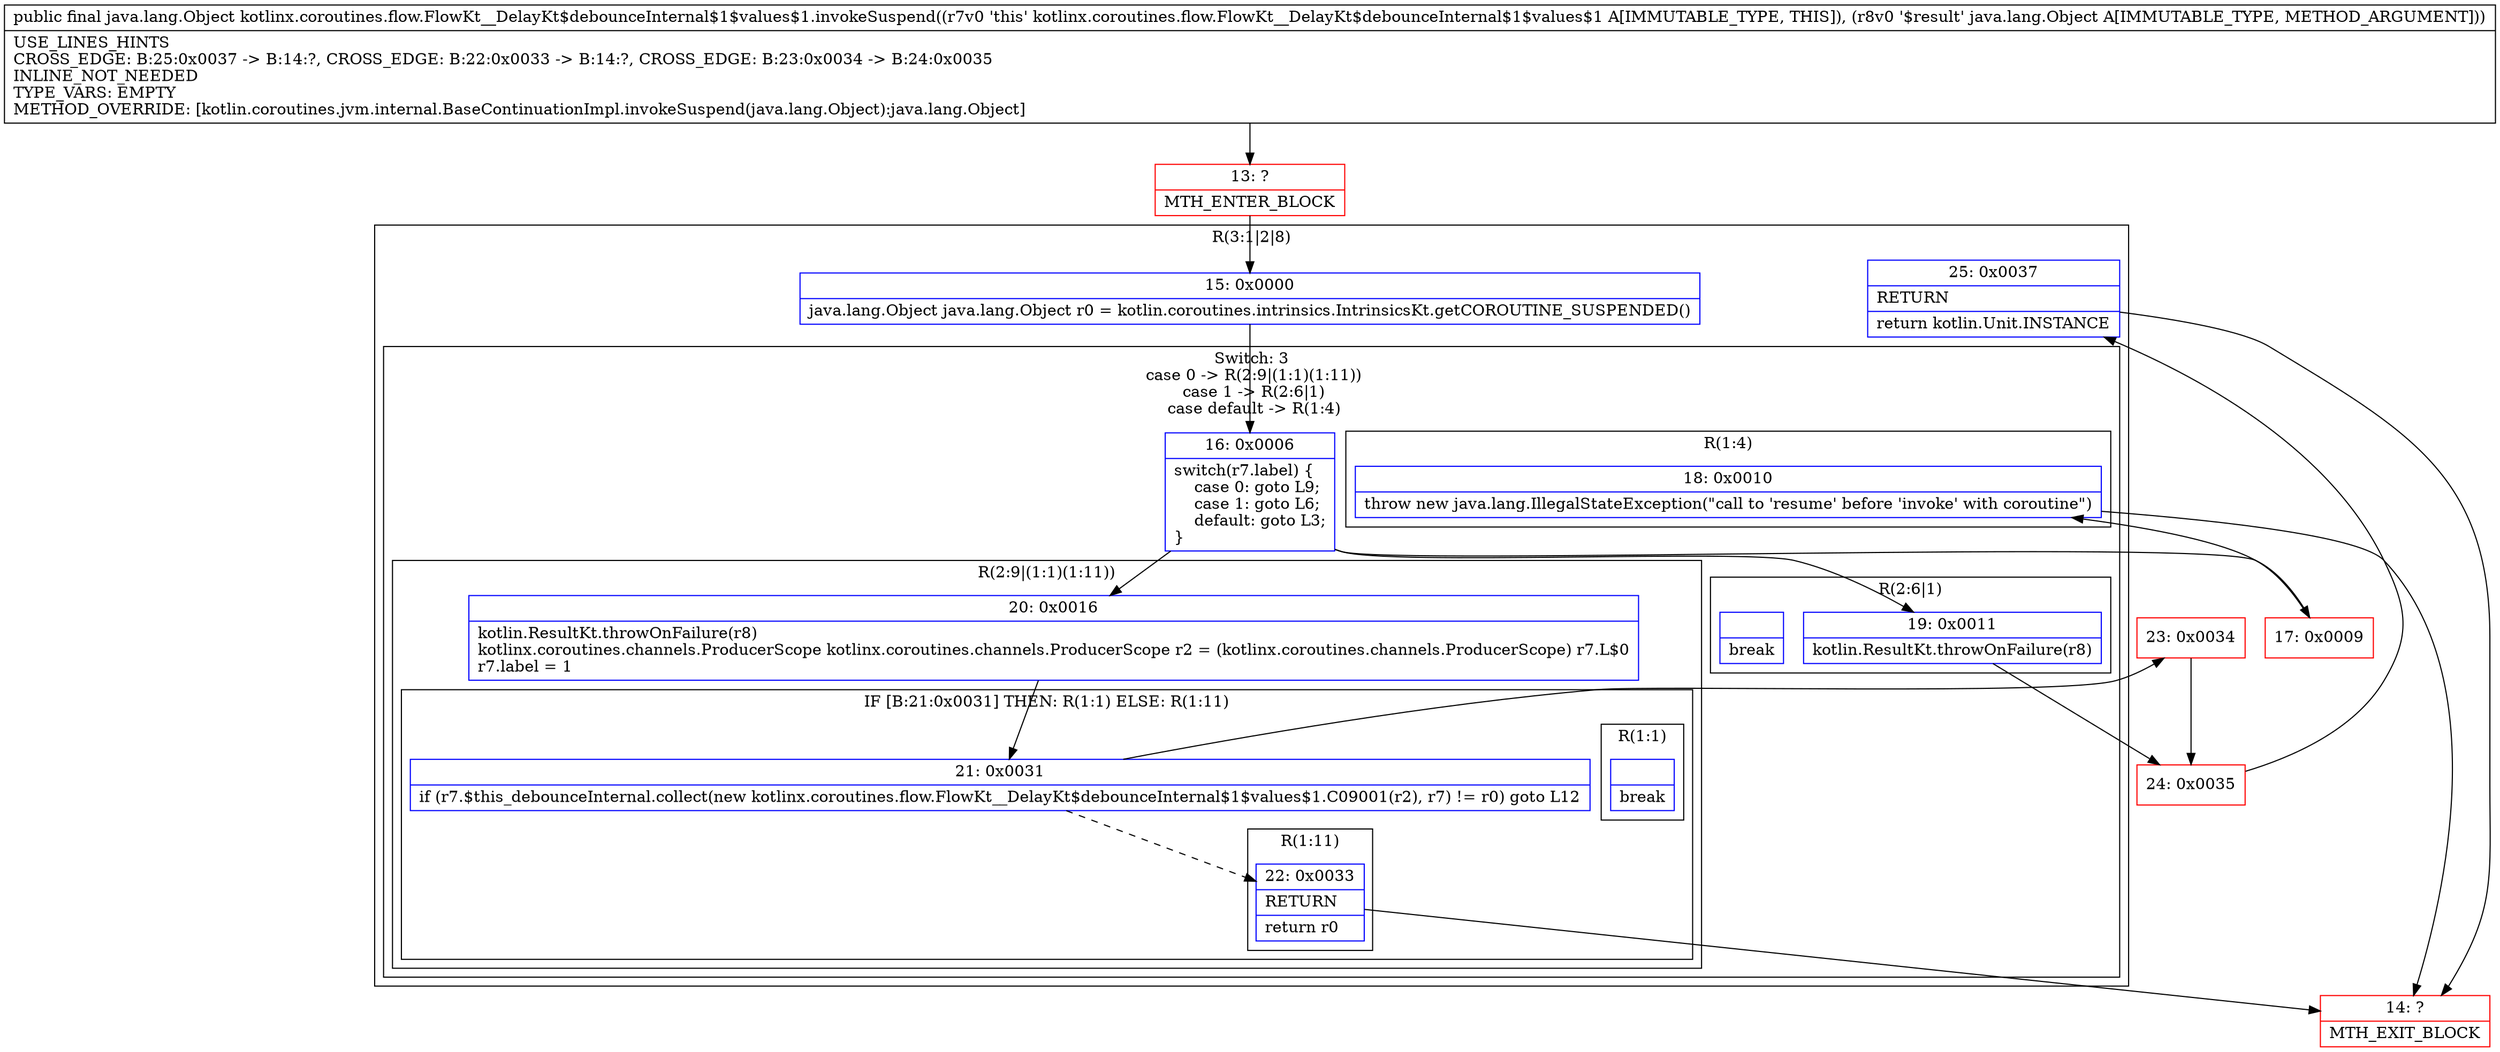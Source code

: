 digraph "CFG forkotlinx.coroutines.flow.FlowKt__DelayKt$debounceInternal$1$values$1.invokeSuspend(Ljava\/lang\/Object;)Ljava\/lang\/Object;" {
subgraph cluster_Region_1611691552 {
label = "R(3:1|2|8)";
node [shape=record,color=blue];
Node_15 [shape=record,label="{15\:\ 0x0000|java.lang.Object java.lang.Object r0 = kotlin.coroutines.intrinsics.IntrinsicsKt.getCOROUTINE_SUSPENDED()\l}"];
subgraph cluster_SwitchRegion_1440798031 {
label = "Switch: 3
 case 0 -> R(2:9|(1:1)(1:11))
 case 1 -> R(2:6|1)
 case default -> R(1:4)";
node [shape=record,color=blue];
Node_16 [shape=record,label="{16\:\ 0x0006|switch(r7.label) \{\l    case 0: goto L9;\l    case 1: goto L6;\l    default: goto L3;\l\}\l}"];
subgraph cluster_Region_1019542151 {
label = "R(2:9|(1:1)(1:11))";
node [shape=record,color=blue];
Node_20 [shape=record,label="{20\:\ 0x0016|kotlin.ResultKt.throwOnFailure(r8)\lkotlinx.coroutines.channels.ProducerScope kotlinx.coroutines.channels.ProducerScope r2 = (kotlinx.coroutines.channels.ProducerScope) r7.L$0\lr7.label = 1\l}"];
subgraph cluster_IfRegion_486707062 {
label = "IF [B:21:0x0031] THEN: R(1:1) ELSE: R(1:11)";
node [shape=record,color=blue];
Node_21 [shape=record,label="{21\:\ 0x0031|if (r7.$this_debounceInternal.collect(new kotlinx.coroutines.flow.FlowKt__DelayKt$debounceInternal$1$values$1.C09001(r2), r7) != r0) goto L12\l}"];
subgraph cluster_Region_1083990268 {
label = "R(1:1)";
node [shape=record,color=blue];
Node_InsnContainer_705753479 [shape=record,label="{|break\l}"];
}
subgraph cluster_Region_1188530300 {
label = "R(1:11)";
node [shape=record,color=blue];
Node_22 [shape=record,label="{22\:\ 0x0033|RETURN\l|return r0\l}"];
}
}
}
subgraph cluster_Region_1582385289 {
label = "R(2:6|1)";
node [shape=record,color=blue];
Node_19 [shape=record,label="{19\:\ 0x0011|kotlin.ResultKt.throwOnFailure(r8)\l}"];
Node_InsnContainer_222868641 [shape=record,label="{|break\l}"];
}
subgraph cluster_Region_787529332 {
label = "R(1:4)";
node [shape=record,color=blue];
Node_18 [shape=record,label="{18\:\ 0x0010|throw new java.lang.IllegalStateException(\"call to 'resume' before 'invoke' with coroutine\")\l}"];
}
}
Node_25 [shape=record,label="{25\:\ 0x0037|RETURN\l|return kotlin.Unit.INSTANCE\l}"];
}
Node_13 [shape=record,color=red,label="{13\:\ ?|MTH_ENTER_BLOCK\l}"];
Node_17 [shape=record,color=red,label="{17\:\ 0x0009}"];
Node_14 [shape=record,color=red,label="{14\:\ ?|MTH_EXIT_BLOCK\l}"];
Node_24 [shape=record,color=red,label="{24\:\ 0x0035}"];
Node_23 [shape=record,color=red,label="{23\:\ 0x0034}"];
MethodNode[shape=record,label="{public final java.lang.Object kotlinx.coroutines.flow.FlowKt__DelayKt$debounceInternal$1$values$1.invokeSuspend((r7v0 'this' kotlinx.coroutines.flow.FlowKt__DelayKt$debounceInternal$1$values$1 A[IMMUTABLE_TYPE, THIS]), (r8v0 '$result' java.lang.Object A[IMMUTABLE_TYPE, METHOD_ARGUMENT]))  | USE_LINES_HINTS\lCROSS_EDGE: B:25:0x0037 \-\> B:14:?, CROSS_EDGE: B:22:0x0033 \-\> B:14:?, CROSS_EDGE: B:23:0x0034 \-\> B:24:0x0035\lINLINE_NOT_NEEDED\lTYPE_VARS: EMPTY\lMETHOD_OVERRIDE: [kotlin.coroutines.jvm.internal.BaseContinuationImpl.invokeSuspend(java.lang.Object):java.lang.Object]\l}"];
MethodNode -> Node_13;Node_15 -> Node_16;
Node_16 -> Node_17;
Node_16 -> Node_19;
Node_16 -> Node_20;
Node_20 -> Node_21;
Node_21 -> Node_22[style=dashed];
Node_21 -> Node_23;
Node_22 -> Node_14;
Node_19 -> Node_24;
Node_18 -> Node_14;
Node_25 -> Node_14;
Node_13 -> Node_15;
Node_17 -> Node_18;
Node_24 -> Node_25;
Node_23 -> Node_24;
}

